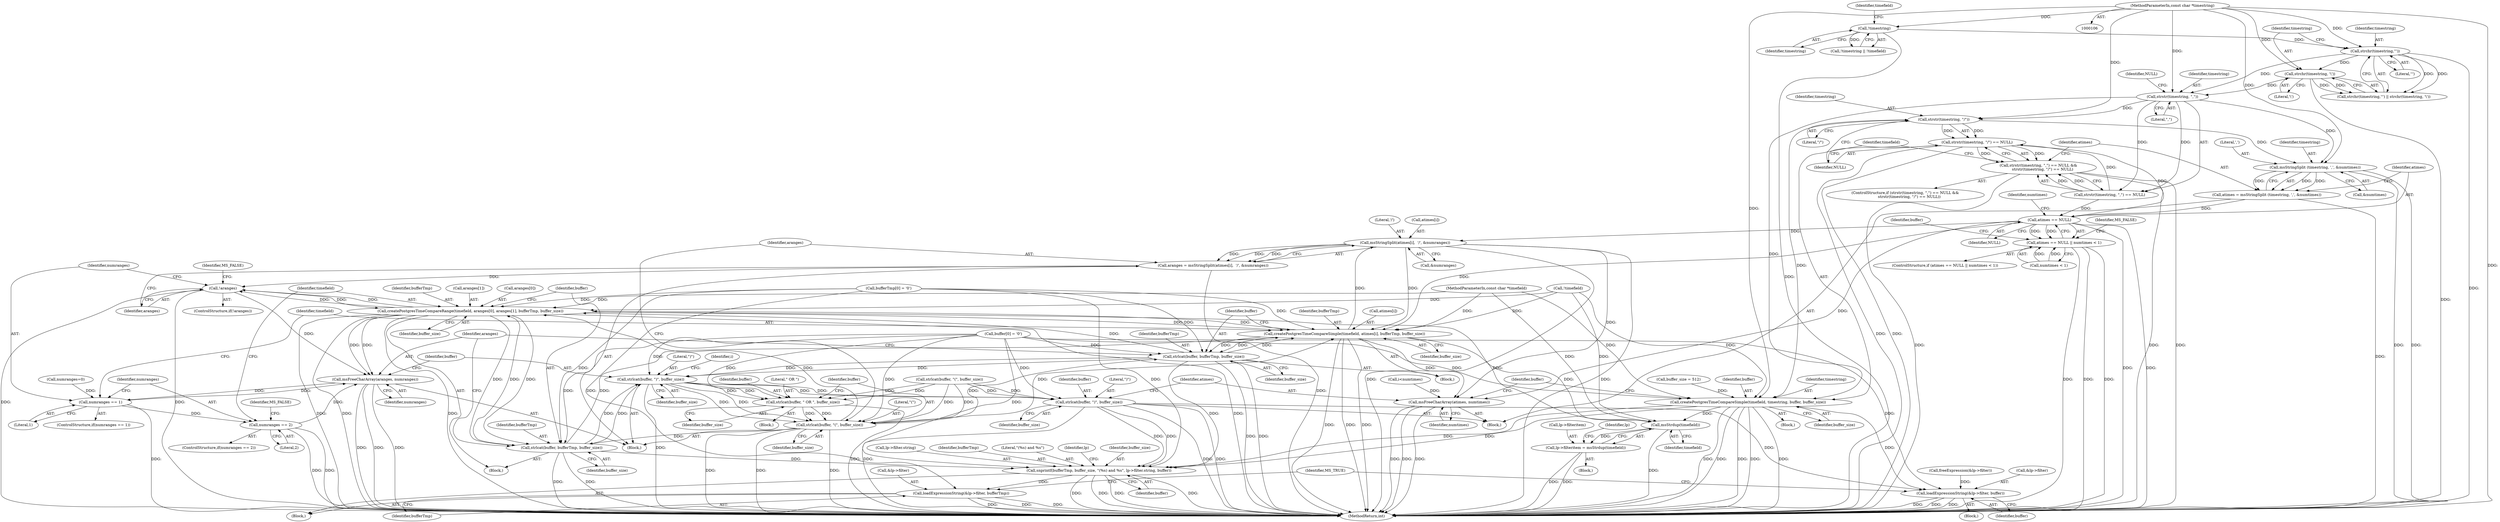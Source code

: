 digraph "0_mapserver_3a10f6b829297dae63492a8c63385044bc6953ed@API" {
"1000178" [label="(Call,strstr(timestring, \"/\"))"];
"1000173" [label="(Call,strstr(timestring, \",\"))"];
"1000157" [label="(Call,strchr(timestring,'\''))"];
"1000149" [label="(Call,!timestring)"];
"1000108" [label="(MethodParameterIn,const char *timestring)"];
"1000160" [label="(Call,strchr(timestring, '\\'))"];
"1000177" [label="(Call,strstr(timestring, \"/\") == NULL)"];
"1000171" [label="(Call,strstr(timestring, \",\") == NULL &&\n       strstr(timestring, \"/\") == NULL)"];
"1000199" [label="(Call,atimes == NULL)"];
"1000198" [label="(Call,atimes == NULL || numtimes < 1)"];
"1000236" [label="(Call,msStringSplit(atimes[i],  '/', &numranges))"];
"1000234" [label="(Call,aranges = msStringSplit(atimes[i],  '/', &numranges))"];
"1000244" [label="(Call,!aranges)"];
"1000270" [label="(Call,createPostgresTimeCompareRange(timefield, aranges[0], aranges[1], bufferTmp, buffer_size))"];
"1000253" [label="(Call,createPostgresTimeCompareSimple(timefield, atimes[i], bufferTmp, buffer_size))"];
"1000260" [label="(Call,strlcat(buffer, bufferTmp, buffer_size))"];
"1000291" [label="(Call,strlcat(buffer, \")\", buffer_size))"];
"1000226" [label="(Call,strlcat(buffer, \" OR \", buffer_size))"];
"1000230" [label="(Call,strlcat(buffer, \"(\", buffer_size))"];
"1000280" [label="(Call,strlcat(buffer, bufferTmp, buffer_size))"];
"1000338" [label="(Call,snprintf(bufferTmp, buffer_size, \"(%s) and %s\", lp->filter.string, buffer))"];
"1000348" [label="(Call,loadExpressionString(&lp->filter, bufferTmp))"];
"1000295" [label="(Call,strlcat(buffer, \")\", buffer_size))"];
"1000361" [label="(Call,loadExpressionString(&lp->filter, buffer))"];
"1000299" [label="(Call,msFreeCharArray(atimes, numtimes))"];
"1000321" [label="(Call,msStrdup(timefield))"];
"1000317" [label="(Call,lp->filteritem = msStrdup(timefield))"];
"1000288" [label="(Call,msFreeCharArray(aranges, numranges))"];
"1000249" [label="(Call,numranges == 1)"];
"1000266" [label="(Call,numranges == 2)"];
"1000183" [label="(Call,createPostgresTimeCompareSimple(timefield, timestring, buffer, buffer_size))"];
"1000192" [label="(Call,msStringSplit (timestring, ',', &numtimes))"];
"1000190" [label="(Call,atimes = msStringSplit (timestring, ',', &numtimes))"];
"1000150" [label="(Identifier,timestring)"];
"1000175" [label="(Literal,\",\")"];
"1000180" [label="(Literal,\"/\")"];
"1000161" [label="(Identifier,timestring)"];
"1000295" [label="(Call,strlcat(buffer, \")\", buffer_size))"];
"1000305" [label="(Identifier,buffer)"];
"1000362" [label="(Call,&lp->filter)"];
"1000159" [label="(Literal,'\'')"];
"1000191" [label="(Identifier,atimes)"];
"1000177" [label="(Call,strstr(timestring, \"/\") == NULL)"];
"1000235" [label="(Identifier,aranges)"];
"1000183" [label="(Call,createPostgresTimeCompareSimple(timefield, timestring, buffer, buffer_size))"];
"1000247" [label="(Identifier,MS_FALSE)"];
"1000254" [label="(Identifier,timefield)"];
"1000233" [label="(Identifier,buffer_size)"];
"1000194" [label="(Literal,',')"];
"1000253" [label="(Call,createPostgresTimeCompareSimple(timefield, atimes[i], bufferTmp, buffer_size))"];
"1000134" [label="(Call,buffer[0] = '\0')"];
"1000190" [label="(Call,atimes = msStringSplit (timestring, ',', &numtimes))"];
"1000368" [label="(Identifier,MS_TRUE)"];
"1000281" [label="(Identifier,buffer)"];
"1000203" [label="(Identifier,numtimes)"];
"1000197" [label="(ControlStructure,if (atimes == NULL || numtimes < 1))"];
"1000269" [label="(Block,)"];
"1000220" [label="(Block,)"];
"1000347" [label="(Identifier,buffer)"];
"1000361" [label="(Call,loadExpressionString(&lp->filter, buffer))"];
"1000279" [label="(Identifier,buffer_size)"];
"1000234" [label="(Call,aranges = msStringSplit(atimes[i],  '/', &numranges))"];
"1000187" [label="(Identifier,buffer_size)"];
"1000288" [label="(Call,msFreeCharArray(aranges, numranges))"];
"1000294" [label="(Identifier,buffer_size)"];
"1000351" [label="(Identifier,lp)"];
"1000261" [label="(Identifier,buffer)"];
"1000151" [label="(Call,!timefield)"];
"1000326" [label="(Identifier,lp)"];
"1000296" [label="(Identifier,buffer)"];
"1000162" [label="(Literal,'\\')"];
"1000275" [label="(Call,aranges[1])"];
"1000208" [label="(Identifier,buffer)"];
"1000181" [label="(Identifier,NULL)"];
"1000270" [label="(Call,createPostgresTimeCompareRange(timefield, aranges[0], aranges[1], bufferTmp, buffer_size))"];
"1000298" [label="(Identifier,buffer_size)"];
"1000206" [label="(Identifier,MS_FALSE)"];
"1000300" [label="(Identifier,atimes)"];
"1000267" [label="(Identifier,numranges)"];
"1000280" [label="(Call,strlcat(buffer, bufferTmp, buffer_size))"];
"1000258" [label="(Identifier,bufferTmp)"];
"1000340" [label="(Identifier,buffer_size)"];
"1000317" [label="(Call,lp->filteritem = msStrdup(timefield))"];
"1000156" [label="(Call,strchr(timestring,'\'') || strchr(timestring, '\\'))"];
"1000198" [label="(Call,atimes == NULL || numtimes < 1)"];
"1000337" [label="(Block,)"];
"1000250" [label="(Identifier,numranges)"];
"1000265" [label="(ControlStructure,if(numranges == 2))"];
"1000232" [label="(Literal,\"(\")"];
"1000283" [label="(Identifier,buffer_size)"];
"1000148" [label="(Call,!timestring || !timefield)"];
"1000227" [label="(Identifier,buffer)"];
"1000172" [label="(Call,strstr(timestring, \",\") == NULL)"];
"1000109" [label="(MethodParameterIn,const char *timefield)"];
"1000236" [label="(Call,msStringSplit(atimes[i],  '/', &numranges))"];
"1000186" [label="(Identifier,buffer)"];
"1000230" [label="(Call,strlcat(buffer, \"(\", buffer_size))"];
"1000263" [label="(Identifier,buffer_size)"];
"1000251" [label="(Literal,1)"];
"1000231" [label="(Identifier,buffer)"];
"1000342" [label="(Call,lp->filter.string)"];
"1000244" [label="(Call,!aranges)"];
"1000110" [label="(Block,)"];
"1000282" [label="(Identifier,bufferTmp)"];
"1000260" [label="(Call,strlcat(buffer, bufferTmp, buffer_size))"];
"1000248" [label="(ControlStructure,if(numranges == 1))"];
"1000271" [label="(Identifier,timefield)"];
"1000245" [label="(Identifier,aranges)"];
"1000292" [label="(Identifier,buffer)"];
"1000287" [label="(Identifier,MS_FALSE)"];
"1000185" [label="(Identifier,timestring)"];
"1000125" [label="(Call,numranges=0)"];
"1000229" [label="(Identifier,buffer_size)"];
"1000349" [label="(Call,&lp->filter)"];
"1000182" [label="(Block,)"];
"1000189" [label="(Block,)"];
"1000173" [label="(Call,strstr(timestring, \",\"))"];
"1000195" [label="(Call,&numtimes)"];
"1000301" [label="(Identifier,numtimes)"];
"1000192" [label="(Call,msStringSplit (timestring, ',', &numtimes))"];
"1000339" [label="(Identifier,bufferTmp)"];
"1000272" [label="(Call,aranges[0])"];
"1000199" [label="(Call,atimes == NULL)"];
"1000237" [label="(Call,atimes[i])"];
"1000158" [label="(Identifier,timestring)"];
"1000240" [label="(Literal,'/')"];
"1000293" [label="(Literal,\")\")"];
"1000202" [label="(Call,numtimes < 1)"];
"1000219" [label="(Identifier,i)"];
"1000338" [label="(Call,snprintf(bufferTmp, buffer_size, \"(%s) and %s\", lp->filter.string, buffer))"];
"1000201" [label="(Identifier,NULL)"];
"1000341" [label="(Literal,\"(%s) and %s\")"];
"1000356" [label="(Call,freeExpression(&lp->filter))"];
"1000322" [label="(Identifier,timefield)"];
"1000226" [label="(Call,strlcat(buffer, \" OR \", buffer_size))"];
"1000321" [label="(Call,msStrdup(timefield))"];
"1000249" [label="(Call,numranges == 1)"];
"1000266" [label="(Call,numranges == 2)"];
"1000289" [label="(Identifier,aranges)"];
"1000184" [label="(Identifier,timefield)"];
"1000176" [label="(Identifier,NULL)"];
"1000353" [label="(Identifier,bufferTmp)"];
"1000160" [label="(Call,strchr(timestring, '\\'))"];
"1000318" [label="(Call,lp->filteritem)"];
"1000139" [label="(Call,bufferTmp[0] = '\0')"];
"1000278" [label="(Identifier,bufferTmp)"];
"1000241" [label="(Call,&numranges)"];
"1000228" [label="(Literal,\" OR \")"];
"1000174" [label="(Identifier,timestring)"];
"1000215" [label="(Call,i<numtimes)"];
"1000355" [label="(Block,)"];
"1000243" [label="(ControlStructure,if(!aranges))"];
"1000171" [label="(Call,strstr(timestring, \",\") == NULL &&\n       strstr(timestring, \"/\") == NULL)"];
"1000193" [label="(Identifier,timestring)"];
"1000369" [label="(MethodReturn,int)"];
"1000157" [label="(Call,strchr(timestring,'\''))"];
"1000200" [label="(Identifier,atimes)"];
"1000225" [label="(Block,)"];
"1000207" [label="(Call,strlcat(buffer, \"(\", buffer_size))"];
"1000179" [label="(Identifier,timestring)"];
"1000262" [label="(Identifier,bufferTmp)"];
"1000299" [label="(Call,msFreeCharArray(atimes, numtimes))"];
"1000152" [label="(Identifier,timefield)"];
"1000297" [label="(Literal,\")\")"];
"1000170" [label="(ControlStructure,if (strstr(timestring, \",\") == NULL &&\n       strstr(timestring, \"/\") == NULL))"];
"1000178" [label="(Call,strstr(timestring, \"/\"))"];
"1000108" [label="(MethodParameterIn,const char *timestring)"];
"1000149" [label="(Call,!timestring)"];
"1000291" [label="(Call,strlcat(buffer, \")\", buffer_size))"];
"1000348" [label="(Call,loadExpressionString(&lp->filter, bufferTmp))"];
"1000129" [label="(Call,buffer_size = 512)"];
"1000290" [label="(Identifier,numranges)"];
"1000259" [label="(Identifier,buffer_size)"];
"1000268" [label="(Literal,2)"];
"1000252" [label="(Block,)"];
"1000366" [label="(Identifier,buffer)"];
"1000255" [label="(Call,atimes[i])"];
"1000178" -> "1000177"  [label="AST: "];
"1000178" -> "1000180"  [label="CFG: "];
"1000179" -> "1000178"  [label="AST: "];
"1000180" -> "1000178"  [label="AST: "];
"1000181" -> "1000178"  [label="CFG: "];
"1000178" -> "1000177"  [label="DDG: "];
"1000178" -> "1000177"  [label="DDG: "];
"1000173" -> "1000178"  [label="DDG: "];
"1000108" -> "1000178"  [label="DDG: "];
"1000178" -> "1000183"  [label="DDG: "];
"1000178" -> "1000192"  [label="DDG: "];
"1000173" -> "1000172"  [label="AST: "];
"1000173" -> "1000175"  [label="CFG: "];
"1000174" -> "1000173"  [label="AST: "];
"1000175" -> "1000173"  [label="AST: "];
"1000176" -> "1000173"  [label="CFG: "];
"1000173" -> "1000172"  [label="DDG: "];
"1000173" -> "1000172"  [label="DDG: "];
"1000157" -> "1000173"  [label="DDG: "];
"1000160" -> "1000173"  [label="DDG: "];
"1000108" -> "1000173"  [label="DDG: "];
"1000173" -> "1000183"  [label="DDG: "];
"1000173" -> "1000192"  [label="DDG: "];
"1000157" -> "1000156"  [label="AST: "];
"1000157" -> "1000159"  [label="CFG: "];
"1000158" -> "1000157"  [label="AST: "];
"1000159" -> "1000157"  [label="AST: "];
"1000161" -> "1000157"  [label="CFG: "];
"1000156" -> "1000157"  [label="CFG: "];
"1000157" -> "1000369"  [label="DDG: "];
"1000157" -> "1000156"  [label="DDG: "];
"1000157" -> "1000156"  [label="DDG: "];
"1000149" -> "1000157"  [label="DDG: "];
"1000108" -> "1000157"  [label="DDG: "];
"1000157" -> "1000160"  [label="DDG: "];
"1000149" -> "1000148"  [label="AST: "];
"1000149" -> "1000150"  [label="CFG: "];
"1000150" -> "1000149"  [label="AST: "];
"1000152" -> "1000149"  [label="CFG: "];
"1000148" -> "1000149"  [label="CFG: "];
"1000149" -> "1000369"  [label="DDG: "];
"1000149" -> "1000148"  [label="DDG: "];
"1000108" -> "1000149"  [label="DDG: "];
"1000108" -> "1000106"  [label="AST: "];
"1000108" -> "1000369"  [label="DDG: "];
"1000108" -> "1000160"  [label="DDG: "];
"1000108" -> "1000183"  [label="DDG: "];
"1000108" -> "1000192"  [label="DDG: "];
"1000160" -> "1000156"  [label="AST: "];
"1000160" -> "1000162"  [label="CFG: "];
"1000161" -> "1000160"  [label="AST: "];
"1000162" -> "1000160"  [label="AST: "];
"1000156" -> "1000160"  [label="CFG: "];
"1000160" -> "1000369"  [label="DDG: "];
"1000160" -> "1000156"  [label="DDG: "];
"1000160" -> "1000156"  [label="DDG: "];
"1000177" -> "1000171"  [label="AST: "];
"1000177" -> "1000181"  [label="CFG: "];
"1000181" -> "1000177"  [label="AST: "];
"1000171" -> "1000177"  [label="CFG: "];
"1000177" -> "1000369"  [label="DDG: "];
"1000177" -> "1000369"  [label="DDG: "];
"1000177" -> "1000171"  [label="DDG: "];
"1000177" -> "1000171"  [label="DDG: "];
"1000172" -> "1000177"  [label="DDG: "];
"1000177" -> "1000199"  [label="DDG: "];
"1000171" -> "1000170"  [label="AST: "];
"1000171" -> "1000172"  [label="CFG: "];
"1000172" -> "1000171"  [label="AST: "];
"1000184" -> "1000171"  [label="CFG: "];
"1000191" -> "1000171"  [label="CFG: "];
"1000171" -> "1000369"  [label="DDG: "];
"1000171" -> "1000369"  [label="DDG: "];
"1000171" -> "1000369"  [label="DDG: "];
"1000172" -> "1000171"  [label="DDG: "];
"1000172" -> "1000171"  [label="DDG: "];
"1000199" -> "1000198"  [label="AST: "];
"1000199" -> "1000201"  [label="CFG: "];
"1000200" -> "1000199"  [label="AST: "];
"1000201" -> "1000199"  [label="AST: "];
"1000203" -> "1000199"  [label="CFG: "];
"1000198" -> "1000199"  [label="CFG: "];
"1000199" -> "1000369"  [label="DDG: "];
"1000199" -> "1000369"  [label="DDG: "];
"1000199" -> "1000198"  [label="DDG: "];
"1000199" -> "1000198"  [label="DDG: "];
"1000190" -> "1000199"  [label="DDG: "];
"1000172" -> "1000199"  [label="DDG: "];
"1000199" -> "1000236"  [label="DDG: "];
"1000199" -> "1000253"  [label="DDG: "];
"1000199" -> "1000299"  [label="DDG: "];
"1000198" -> "1000197"  [label="AST: "];
"1000198" -> "1000202"  [label="CFG: "];
"1000202" -> "1000198"  [label="AST: "];
"1000206" -> "1000198"  [label="CFG: "];
"1000208" -> "1000198"  [label="CFG: "];
"1000198" -> "1000369"  [label="DDG: "];
"1000198" -> "1000369"  [label="DDG: "];
"1000198" -> "1000369"  [label="DDG: "];
"1000202" -> "1000198"  [label="DDG: "];
"1000202" -> "1000198"  [label="DDG: "];
"1000236" -> "1000234"  [label="AST: "];
"1000236" -> "1000241"  [label="CFG: "];
"1000237" -> "1000236"  [label="AST: "];
"1000240" -> "1000236"  [label="AST: "];
"1000241" -> "1000236"  [label="AST: "];
"1000234" -> "1000236"  [label="CFG: "];
"1000236" -> "1000369"  [label="DDG: "];
"1000236" -> "1000369"  [label="DDG: "];
"1000236" -> "1000234"  [label="DDG: "];
"1000236" -> "1000234"  [label="DDG: "];
"1000236" -> "1000234"  [label="DDG: "];
"1000253" -> "1000236"  [label="DDG: "];
"1000236" -> "1000253"  [label="DDG: "];
"1000236" -> "1000299"  [label="DDG: "];
"1000234" -> "1000220"  [label="AST: "];
"1000235" -> "1000234"  [label="AST: "];
"1000245" -> "1000234"  [label="CFG: "];
"1000234" -> "1000369"  [label="DDG: "];
"1000234" -> "1000244"  [label="DDG: "];
"1000244" -> "1000243"  [label="AST: "];
"1000244" -> "1000245"  [label="CFG: "];
"1000245" -> "1000244"  [label="AST: "];
"1000247" -> "1000244"  [label="CFG: "];
"1000250" -> "1000244"  [label="CFG: "];
"1000244" -> "1000369"  [label="DDG: "];
"1000244" -> "1000369"  [label="DDG: "];
"1000270" -> "1000244"  [label="DDG: "];
"1000270" -> "1000244"  [label="DDG: "];
"1000244" -> "1000270"  [label="DDG: "];
"1000244" -> "1000288"  [label="DDG: "];
"1000270" -> "1000269"  [label="AST: "];
"1000270" -> "1000279"  [label="CFG: "];
"1000271" -> "1000270"  [label="AST: "];
"1000272" -> "1000270"  [label="AST: "];
"1000275" -> "1000270"  [label="AST: "];
"1000278" -> "1000270"  [label="AST: "];
"1000279" -> "1000270"  [label="AST: "];
"1000281" -> "1000270"  [label="CFG: "];
"1000270" -> "1000369"  [label="DDG: "];
"1000270" -> "1000369"  [label="DDG: "];
"1000270" -> "1000369"  [label="DDG: "];
"1000270" -> "1000369"  [label="DDG: "];
"1000270" -> "1000253"  [label="DDG: "];
"1000253" -> "1000270"  [label="DDG: "];
"1000151" -> "1000270"  [label="DDG: "];
"1000109" -> "1000270"  [label="DDG: "];
"1000280" -> "1000270"  [label="DDG: "];
"1000139" -> "1000270"  [label="DDG: "];
"1000260" -> "1000270"  [label="DDG: "];
"1000230" -> "1000270"  [label="DDG: "];
"1000270" -> "1000280"  [label="DDG: "];
"1000270" -> "1000280"  [label="DDG: "];
"1000270" -> "1000288"  [label="DDG: "];
"1000270" -> "1000288"  [label="DDG: "];
"1000270" -> "1000321"  [label="DDG: "];
"1000253" -> "1000252"  [label="AST: "];
"1000253" -> "1000259"  [label="CFG: "];
"1000254" -> "1000253"  [label="AST: "];
"1000255" -> "1000253"  [label="AST: "];
"1000258" -> "1000253"  [label="AST: "];
"1000259" -> "1000253"  [label="AST: "];
"1000261" -> "1000253"  [label="CFG: "];
"1000253" -> "1000369"  [label="DDG: "];
"1000253" -> "1000369"  [label="DDG: "];
"1000253" -> "1000369"  [label="DDG: "];
"1000151" -> "1000253"  [label="DDG: "];
"1000109" -> "1000253"  [label="DDG: "];
"1000280" -> "1000253"  [label="DDG: "];
"1000139" -> "1000253"  [label="DDG: "];
"1000260" -> "1000253"  [label="DDG: "];
"1000230" -> "1000253"  [label="DDG: "];
"1000253" -> "1000260"  [label="DDG: "];
"1000253" -> "1000260"  [label="DDG: "];
"1000253" -> "1000299"  [label="DDG: "];
"1000253" -> "1000321"  [label="DDG: "];
"1000260" -> "1000252"  [label="AST: "];
"1000260" -> "1000263"  [label="CFG: "];
"1000261" -> "1000260"  [label="AST: "];
"1000262" -> "1000260"  [label="AST: "];
"1000263" -> "1000260"  [label="AST: "];
"1000289" -> "1000260"  [label="CFG: "];
"1000260" -> "1000369"  [label="DDG: "];
"1000260" -> "1000369"  [label="DDG: "];
"1000230" -> "1000260"  [label="DDG: "];
"1000134" -> "1000260"  [label="DDG: "];
"1000139" -> "1000260"  [label="DDG: "];
"1000260" -> "1000291"  [label="DDG: "];
"1000260" -> "1000291"  [label="DDG: "];
"1000260" -> "1000338"  [label="DDG: "];
"1000291" -> "1000220"  [label="AST: "];
"1000291" -> "1000294"  [label="CFG: "];
"1000292" -> "1000291"  [label="AST: "];
"1000293" -> "1000291"  [label="AST: "];
"1000294" -> "1000291"  [label="AST: "];
"1000219" -> "1000291"  [label="CFG: "];
"1000291" -> "1000369"  [label="DDG: "];
"1000291" -> "1000226"  [label="DDG: "];
"1000291" -> "1000226"  [label="DDG: "];
"1000291" -> "1000230"  [label="DDG: "];
"1000291" -> "1000230"  [label="DDG: "];
"1000134" -> "1000291"  [label="DDG: "];
"1000280" -> "1000291"  [label="DDG: "];
"1000280" -> "1000291"  [label="DDG: "];
"1000291" -> "1000295"  [label="DDG: "];
"1000291" -> "1000295"  [label="DDG: "];
"1000226" -> "1000225"  [label="AST: "];
"1000226" -> "1000229"  [label="CFG: "];
"1000227" -> "1000226"  [label="AST: "];
"1000228" -> "1000226"  [label="AST: "];
"1000229" -> "1000226"  [label="AST: "];
"1000231" -> "1000226"  [label="CFG: "];
"1000226" -> "1000369"  [label="DDG: "];
"1000207" -> "1000226"  [label="DDG: "];
"1000207" -> "1000226"  [label="DDG: "];
"1000134" -> "1000226"  [label="DDG: "];
"1000226" -> "1000230"  [label="DDG: "];
"1000226" -> "1000230"  [label="DDG: "];
"1000230" -> "1000220"  [label="AST: "];
"1000230" -> "1000233"  [label="CFG: "];
"1000231" -> "1000230"  [label="AST: "];
"1000232" -> "1000230"  [label="AST: "];
"1000233" -> "1000230"  [label="AST: "];
"1000235" -> "1000230"  [label="CFG: "];
"1000230" -> "1000369"  [label="DDG: "];
"1000230" -> "1000369"  [label="DDG: "];
"1000230" -> "1000369"  [label="DDG: "];
"1000207" -> "1000230"  [label="DDG: "];
"1000207" -> "1000230"  [label="DDG: "];
"1000134" -> "1000230"  [label="DDG: "];
"1000230" -> "1000280"  [label="DDG: "];
"1000280" -> "1000269"  [label="AST: "];
"1000280" -> "1000283"  [label="CFG: "];
"1000281" -> "1000280"  [label="AST: "];
"1000282" -> "1000280"  [label="AST: "];
"1000283" -> "1000280"  [label="AST: "];
"1000289" -> "1000280"  [label="CFG: "];
"1000280" -> "1000369"  [label="DDG: "];
"1000280" -> "1000369"  [label="DDG: "];
"1000134" -> "1000280"  [label="DDG: "];
"1000139" -> "1000280"  [label="DDG: "];
"1000280" -> "1000338"  [label="DDG: "];
"1000338" -> "1000337"  [label="AST: "];
"1000338" -> "1000347"  [label="CFG: "];
"1000339" -> "1000338"  [label="AST: "];
"1000340" -> "1000338"  [label="AST: "];
"1000341" -> "1000338"  [label="AST: "];
"1000342" -> "1000338"  [label="AST: "];
"1000347" -> "1000338"  [label="AST: "];
"1000351" -> "1000338"  [label="CFG: "];
"1000338" -> "1000369"  [label="DDG: "];
"1000338" -> "1000369"  [label="DDG: "];
"1000338" -> "1000369"  [label="DDG: "];
"1000338" -> "1000369"  [label="DDG: "];
"1000139" -> "1000338"  [label="DDG: "];
"1000295" -> "1000338"  [label="DDG: "];
"1000295" -> "1000338"  [label="DDG: "];
"1000183" -> "1000338"  [label="DDG: "];
"1000183" -> "1000338"  [label="DDG: "];
"1000134" -> "1000338"  [label="DDG: "];
"1000338" -> "1000348"  [label="DDG: "];
"1000348" -> "1000337"  [label="AST: "];
"1000348" -> "1000353"  [label="CFG: "];
"1000349" -> "1000348"  [label="AST: "];
"1000353" -> "1000348"  [label="AST: "];
"1000368" -> "1000348"  [label="CFG: "];
"1000348" -> "1000369"  [label="DDG: "];
"1000348" -> "1000369"  [label="DDG: "];
"1000348" -> "1000369"  [label="DDG: "];
"1000139" -> "1000348"  [label="DDG: "];
"1000295" -> "1000189"  [label="AST: "];
"1000295" -> "1000298"  [label="CFG: "];
"1000296" -> "1000295"  [label="AST: "];
"1000297" -> "1000295"  [label="AST: "];
"1000298" -> "1000295"  [label="AST: "];
"1000300" -> "1000295"  [label="CFG: "];
"1000295" -> "1000369"  [label="DDG: "];
"1000295" -> "1000369"  [label="DDG: "];
"1000295" -> "1000369"  [label="DDG: "];
"1000207" -> "1000295"  [label="DDG: "];
"1000207" -> "1000295"  [label="DDG: "];
"1000134" -> "1000295"  [label="DDG: "];
"1000295" -> "1000361"  [label="DDG: "];
"1000361" -> "1000355"  [label="AST: "];
"1000361" -> "1000366"  [label="CFG: "];
"1000362" -> "1000361"  [label="AST: "];
"1000366" -> "1000361"  [label="AST: "];
"1000368" -> "1000361"  [label="CFG: "];
"1000361" -> "1000369"  [label="DDG: "];
"1000361" -> "1000369"  [label="DDG: "];
"1000361" -> "1000369"  [label="DDG: "];
"1000356" -> "1000361"  [label="DDG: "];
"1000183" -> "1000361"  [label="DDG: "];
"1000134" -> "1000361"  [label="DDG: "];
"1000299" -> "1000189"  [label="AST: "];
"1000299" -> "1000301"  [label="CFG: "];
"1000300" -> "1000299"  [label="AST: "];
"1000301" -> "1000299"  [label="AST: "];
"1000305" -> "1000299"  [label="CFG: "];
"1000299" -> "1000369"  [label="DDG: "];
"1000299" -> "1000369"  [label="DDG: "];
"1000299" -> "1000369"  [label="DDG: "];
"1000215" -> "1000299"  [label="DDG: "];
"1000321" -> "1000317"  [label="AST: "];
"1000321" -> "1000322"  [label="CFG: "];
"1000322" -> "1000321"  [label="AST: "];
"1000317" -> "1000321"  [label="CFG: "];
"1000321" -> "1000369"  [label="DDG: "];
"1000321" -> "1000317"  [label="DDG: "];
"1000183" -> "1000321"  [label="DDG: "];
"1000151" -> "1000321"  [label="DDG: "];
"1000109" -> "1000321"  [label="DDG: "];
"1000317" -> "1000110"  [label="AST: "];
"1000318" -> "1000317"  [label="AST: "];
"1000326" -> "1000317"  [label="CFG: "];
"1000317" -> "1000369"  [label="DDG: "];
"1000317" -> "1000369"  [label="DDG: "];
"1000288" -> "1000220"  [label="AST: "];
"1000288" -> "1000290"  [label="CFG: "];
"1000289" -> "1000288"  [label="AST: "];
"1000290" -> "1000288"  [label="AST: "];
"1000292" -> "1000288"  [label="CFG: "];
"1000288" -> "1000369"  [label="DDG: "];
"1000288" -> "1000369"  [label="DDG: "];
"1000288" -> "1000369"  [label="DDG: "];
"1000288" -> "1000249"  [label="DDG: "];
"1000266" -> "1000288"  [label="DDG: "];
"1000249" -> "1000288"  [label="DDG: "];
"1000249" -> "1000248"  [label="AST: "];
"1000249" -> "1000251"  [label="CFG: "];
"1000250" -> "1000249"  [label="AST: "];
"1000251" -> "1000249"  [label="AST: "];
"1000254" -> "1000249"  [label="CFG: "];
"1000267" -> "1000249"  [label="CFG: "];
"1000249" -> "1000369"  [label="DDG: "];
"1000125" -> "1000249"  [label="DDG: "];
"1000249" -> "1000266"  [label="DDG: "];
"1000266" -> "1000265"  [label="AST: "];
"1000266" -> "1000268"  [label="CFG: "];
"1000267" -> "1000266"  [label="AST: "];
"1000268" -> "1000266"  [label="AST: "];
"1000271" -> "1000266"  [label="CFG: "];
"1000287" -> "1000266"  [label="CFG: "];
"1000266" -> "1000369"  [label="DDG: "];
"1000266" -> "1000369"  [label="DDG: "];
"1000183" -> "1000182"  [label="AST: "];
"1000183" -> "1000187"  [label="CFG: "];
"1000184" -> "1000183"  [label="AST: "];
"1000185" -> "1000183"  [label="AST: "];
"1000186" -> "1000183"  [label="AST: "];
"1000187" -> "1000183"  [label="AST: "];
"1000305" -> "1000183"  [label="CFG: "];
"1000183" -> "1000369"  [label="DDG: "];
"1000183" -> "1000369"  [label="DDG: "];
"1000183" -> "1000369"  [label="DDG: "];
"1000183" -> "1000369"  [label="DDG: "];
"1000183" -> "1000369"  [label="DDG: "];
"1000151" -> "1000183"  [label="DDG: "];
"1000109" -> "1000183"  [label="DDG: "];
"1000134" -> "1000183"  [label="DDG: "];
"1000129" -> "1000183"  [label="DDG: "];
"1000192" -> "1000190"  [label="AST: "];
"1000192" -> "1000195"  [label="CFG: "];
"1000193" -> "1000192"  [label="AST: "];
"1000194" -> "1000192"  [label="AST: "];
"1000195" -> "1000192"  [label="AST: "];
"1000190" -> "1000192"  [label="CFG: "];
"1000192" -> "1000369"  [label="DDG: "];
"1000192" -> "1000369"  [label="DDG: "];
"1000192" -> "1000190"  [label="DDG: "];
"1000192" -> "1000190"  [label="DDG: "];
"1000192" -> "1000190"  [label="DDG: "];
"1000190" -> "1000189"  [label="AST: "];
"1000191" -> "1000190"  [label="AST: "];
"1000200" -> "1000190"  [label="CFG: "];
"1000190" -> "1000369"  [label="DDG: "];
}
